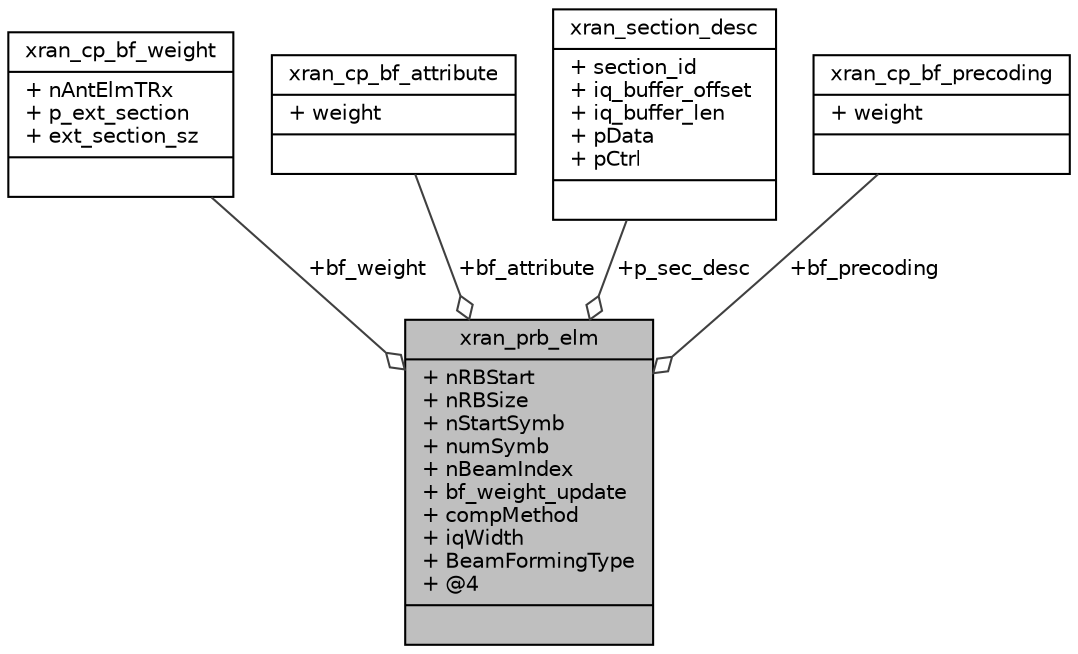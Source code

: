 digraph "xran_prb_elm"
{
 // LATEX_PDF_SIZE
  edge [fontname="Helvetica",fontsize="10",labelfontname="Helvetica",labelfontsize="10"];
  node [fontname="Helvetica",fontsize="10",shape=record];
  Node1 [label="{xran_prb_elm\n|+ nRBStart\l+ nRBSize\l+ nStartSymb\l+ numSymb\l+ nBeamIndex\l+ bf_weight_update\l+ compMethod\l+ iqWidth\l+ BeamFormingType\l+ @4\l|}",height=0.2,width=0.4,color="black", fillcolor="grey75", style="filled", fontcolor="black",tooltip=" "];
  Node2 -> Node1 [color="grey25",fontsize="10",style="solid",label=" +bf_weight" ,arrowhead="odiamond",fontname="Helvetica"];
  Node2 [label="{xran_cp_bf_weight\n|+ nAntElmTRx\l+ p_ext_section\l+ ext_section_sz\l|}",height=0.2,width=0.4,color="black", fillcolor="white", style="filled",URL="$structxran__cp__bf__weight.html",tooltip=" "];
  Node3 -> Node1 [color="grey25",fontsize="10",style="solid",label=" +bf_attribute" ,arrowhead="odiamond",fontname="Helvetica"];
  Node3 [label="{xran_cp_bf_attribute\n|+ weight\l|}",height=0.2,width=0.4,color="black", fillcolor="white", style="filled",URL="$structxran__cp__bf__attribute.html",tooltip=" "];
  Node4 -> Node1 [color="grey25",fontsize="10",style="solid",label=" +p_sec_desc" ,arrowhead="odiamond",fontname="Helvetica"];
  Node4 [label="{xran_section_desc\n|+ section_id\l+ iq_buffer_offset\l+ iq_buffer_len\l+ pData\l+ pCtrl\l|}",height=0.2,width=0.4,color="black", fillcolor="white", style="filled",URL="$structxran__section__desc.html",tooltip=" "];
  Node5 -> Node1 [color="grey25",fontsize="10",style="solid",label=" +bf_precoding" ,arrowhead="odiamond",fontname="Helvetica"];
  Node5 [label="{xran_cp_bf_precoding\n|+ weight\l|}",height=0.2,width=0.4,color="black", fillcolor="white", style="filled",URL="$structxran__cp__bf__precoding.html",tooltip=" "];
}
